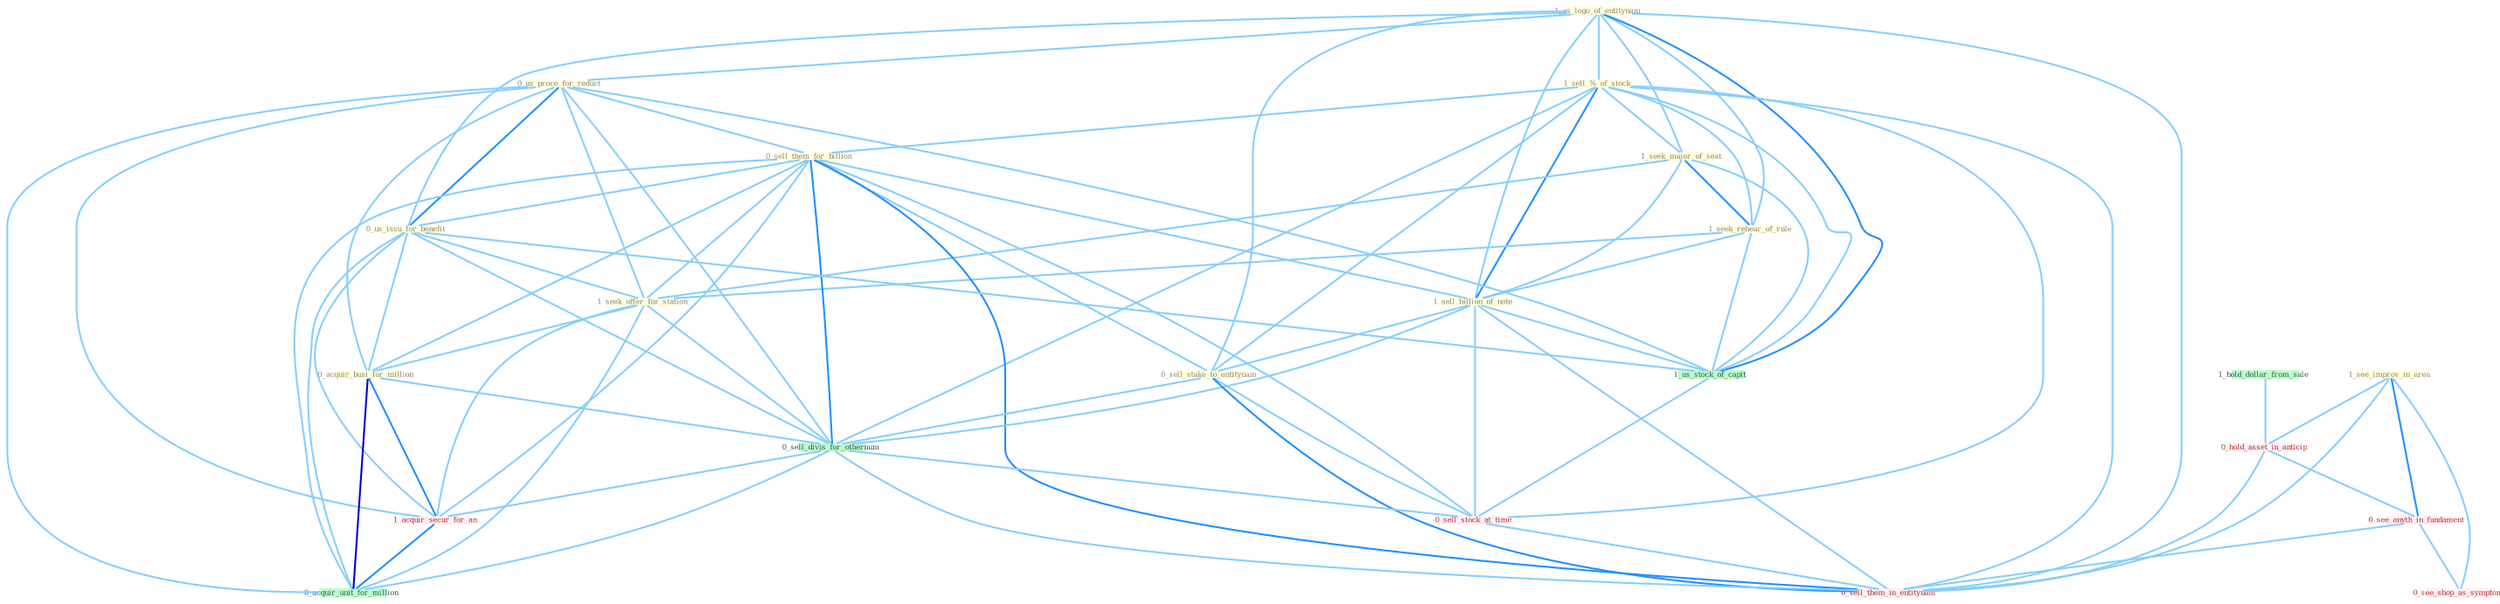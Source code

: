 Graph G{ 
    node
    [shape=polygon,style=filled,width=.5,height=.06,color="#BDFCC9",fixedsize=true,fontsize=4,
    fontcolor="#2f4f4f"];
    {node
    [color="#ffffe0", fontcolor="#8b7d6b"] "1_us_logo_of_entitynam " "1_see_improv_in_area " "1_sell_%_of_stock " "1_seek_major_of_seat " "0_us_proce_for_reduct " "1_seek_rehear_of_rule " "0_sell_them_for_billion " "0_us_issu_for_benefit " "1_seek_offer_for_station " "0_acquir_busi_for_million " "1_sell_billion_of_note " "0_sell_stake_to_entitynam "}
{node [color="#fff0f5", fontcolor="#b22222"] "1_acquir_secur_for_an " "0_hold_asset_in_anticip " "0_sell_stock_at_time " "0_see_anyth_in_fundament " "0_see_shop_as_symptom " "0_sell_them_in_entitynam "}
edge [color="#B0E2FF"];

	"1_us_logo_of_entitynam " -- "1_sell_%_of_stock " [w="1", color="#87cefa" ];
	"1_us_logo_of_entitynam " -- "1_seek_major_of_seat " [w="1", color="#87cefa" ];
	"1_us_logo_of_entitynam " -- "0_us_proce_for_reduct " [w="1", color="#87cefa" ];
	"1_us_logo_of_entitynam " -- "1_seek_rehear_of_rule " [w="1", color="#87cefa" ];
	"1_us_logo_of_entitynam " -- "0_us_issu_for_benefit " [w="1", color="#87cefa" ];
	"1_us_logo_of_entitynam " -- "1_sell_billion_of_note " [w="1", color="#87cefa" ];
	"1_us_logo_of_entitynam " -- "0_sell_stake_to_entitynam " [w="1", color="#87cefa" ];
	"1_us_logo_of_entitynam " -- "1_us_stock_of_capit " [w="2", color="#1e90ff" , len=0.8];
	"1_us_logo_of_entitynam " -- "0_sell_them_in_entitynam " [w="1", color="#87cefa" ];
	"1_see_improv_in_area " -- "0_hold_asset_in_anticip " [w="1", color="#87cefa" ];
	"1_see_improv_in_area " -- "0_see_anyth_in_fundament " [w="2", color="#1e90ff" , len=0.8];
	"1_see_improv_in_area " -- "0_see_shop_as_symptom " [w="1", color="#87cefa" ];
	"1_see_improv_in_area " -- "0_sell_them_in_entitynam " [w="1", color="#87cefa" ];
	"1_sell_%_of_stock " -- "1_seek_major_of_seat " [w="1", color="#87cefa" ];
	"1_sell_%_of_stock " -- "1_seek_rehear_of_rule " [w="1", color="#87cefa" ];
	"1_sell_%_of_stock " -- "0_sell_them_for_billion " [w="1", color="#87cefa" ];
	"1_sell_%_of_stock " -- "1_sell_billion_of_note " [w="2", color="#1e90ff" , len=0.8];
	"1_sell_%_of_stock " -- "0_sell_stake_to_entitynam " [w="1", color="#87cefa" ];
	"1_sell_%_of_stock " -- "0_sell_divis_for_othernum " [w="1", color="#87cefa" ];
	"1_sell_%_of_stock " -- "1_us_stock_of_capit " [w="1", color="#87cefa" ];
	"1_sell_%_of_stock " -- "0_sell_stock_at_time " [w="1", color="#87cefa" ];
	"1_sell_%_of_stock " -- "0_sell_them_in_entitynam " [w="1", color="#87cefa" ];
	"1_seek_major_of_seat " -- "1_seek_rehear_of_rule " [w="2", color="#1e90ff" , len=0.8];
	"1_seek_major_of_seat " -- "1_seek_offer_for_station " [w="1", color="#87cefa" ];
	"1_seek_major_of_seat " -- "1_sell_billion_of_note " [w="1", color="#87cefa" ];
	"1_seek_major_of_seat " -- "1_us_stock_of_capit " [w="1", color="#87cefa" ];
	"0_us_proce_for_reduct " -- "0_sell_them_for_billion " [w="1", color="#87cefa" ];
	"0_us_proce_for_reduct " -- "0_us_issu_for_benefit " [w="2", color="#1e90ff" , len=0.8];
	"0_us_proce_for_reduct " -- "1_seek_offer_for_station " [w="1", color="#87cefa" ];
	"0_us_proce_for_reduct " -- "0_acquir_busi_for_million " [w="1", color="#87cefa" ];
	"0_us_proce_for_reduct " -- "0_sell_divis_for_othernum " [w="1", color="#87cefa" ];
	"0_us_proce_for_reduct " -- "1_acquir_secur_for_an " [w="1", color="#87cefa" ];
	"0_us_proce_for_reduct " -- "1_us_stock_of_capit " [w="1", color="#87cefa" ];
	"0_us_proce_for_reduct " -- "0_acquir_unit_for_million " [w="1", color="#87cefa" ];
	"1_seek_rehear_of_rule " -- "1_seek_offer_for_station " [w="1", color="#87cefa" ];
	"1_seek_rehear_of_rule " -- "1_sell_billion_of_note " [w="1", color="#87cefa" ];
	"1_seek_rehear_of_rule " -- "1_us_stock_of_capit " [w="1", color="#87cefa" ];
	"0_sell_them_for_billion " -- "0_us_issu_for_benefit " [w="1", color="#87cefa" ];
	"0_sell_them_for_billion " -- "1_seek_offer_for_station " [w="1", color="#87cefa" ];
	"0_sell_them_for_billion " -- "0_acquir_busi_for_million " [w="1", color="#87cefa" ];
	"0_sell_them_for_billion " -- "1_sell_billion_of_note " [w="1", color="#87cefa" ];
	"0_sell_them_for_billion " -- "0_sell_stake_to_entitynam " [w="1", color="#87cefa" ];
	"0_sell_them_for_billion " -- "0_sell_divis_for_othernum " [w="2", color="#1e90ff" , len=0.8];
	"0_sell_them_for_billion " -- "1_acquir_secur_for_an " [w="1", color="#87cefa" ];
	"0_sell_them_for_billion " -- "0_sell_stock_at_time " [w="1", color="#87cefa" ];
	"0_sell_them_for_billion " -- "0_acquir_unit_for_million " [w="1", color="#87cefa" ];
	"0_sell_them_for_billion " -- "0_sell_them_in_entitynam " [w="2", color="#1e90ff" , len=0.8];
	"0_us_issu_for_benefit " -- "1_seek_offer_for_station " [w="1", color="#87cefa" ];
	"0_us_issu_for_benefit " -- "0_acquir_busi_for_million " [w="1", color="#87cefa" ];
	"0_us_issu_for_benefit " -- "0_sell_divis_for_othernum " [w="1", color="#87cefa" ];
	"0_us_issu_for_benefit " -- "1_acquir_secur_for_an " [w="1", color="#87cefa" ];
	"0_us_issu_for_benefit " -- "1_us_stock_of_capit " [w="1", color="#87cefa" ];
	"0_us_issu_for_benefit " -- "0_acquir_unit_for_million " [w="1", color="#87cefa" ];
	"1_seek_offer_for_station " -- "0_acquir_busi_for_million " [w="1", color="#87cefa" ];
	"1_seek_offer_for_station " -- "0_sell_divis_for_othernum " [w="1", color="#87cefa" ];
	"1_seek_offer_for_station " -- "1_acquir_secur_for_an " [w="1", color="#87cefa" ];
	"1_seek_offer_for_station " -- "0_acquir_unit_for_million " [w="1", color="#87cefa" ];
	"0_acquir_busi_for_million " -- "0_sell_divis_for_othernum " [w="1", color="#87cefa" ];
	"0_acquir_busi_for_million " -- "1_acquir_secur_for_an " [w="2", color="#1e90ff" , len=0.8];
	"0_acquir_busi_for_million " -- "0_acquir_unit_for_million " [w="3", color="#0000cd" , len=0.6];
	"1_sell_billion_of_note " -- "0_sell_stake_to_entitynam " [w="1", color="#87cefa" ];
	"1_sell_billion_of_note " -- "0_sell_divis_for_othernum " [w="1", color="#87cefa" ];
	"1_sell_billion_of_note " -- "1_us_stock_of_capit " [w="1", color="#87cefa" ];
	"1_sell_billion_of_note " -- "0_sell_stock_at_time " [w="1", color="#87cefa" ];
	"1_sell_billion_of_note " -- "0_sell_them_in_entitynam " [w="1", color="#87cefa" ];
	"0_sell_stake_to_entitynam " -- "0_sell_divis_for_othernum " [w="1", color="#87cefa" ];
	"0_sell_stake_to_entitynam " -- "0_sell_stock_at_time " [w="1", color="#87cefa" ];
	"0_sell_stake_to_entitynam " -- "0_sell_them_in_entitynam " [w="2", color="#1e90ff" , len=0.8];
	"0_sell_divis_for_othernum " -- "1_acquir_secur_for_an " [w="1", color="#87cefa" ];
	"0_sell_divis_for_othernum " -- "0_sell_stock_at_time " [w="1", color="#87cefa" ];
	"0_sell_divis_for_othernum " -- "0_acquir_unit_for_million " [w="1", color="#87cefa" ];
	"0_sell_divis_for_othernum " -- "0_sell_them_in_entitynam " [w="1", color="#87cefa" ];
	"1_acquir_secur_for_an " -- "0_acquir_unit_for_million " [w="2", color="#1e90ff" , len=0.8];
	"1_us_stock_of_capit " -- "0_sell_stock_at_time " [w="1", color="#87cefa" ];
	"1_hold_dollar_from_sale " -- "0_hold_asset_in_anticip " [w="1", color="#87cefa" ];
	"0_hold_asset_in_anticip " -- "0_see_anyth_in_fundament " [w="1", color="#87cefa" ];
	"0_hold_asset_in_anticip " -- "0_sell_them_in_entitynam " [w="1", color="#87cefa" ];
	"0_sell_stock_at_time " -- "0_sell_them_in_entitynam " [w="1", color="#87cefa" ];
	"0_see_anyth_in_fundament " -- "0_see_shop_as_symptom " [w="1", color="#87cefa" ];
	"0_see_anyth_in_fundament " -- "0_sell_them_in_entitynam " [w="1", color="#87cefa" ];
}